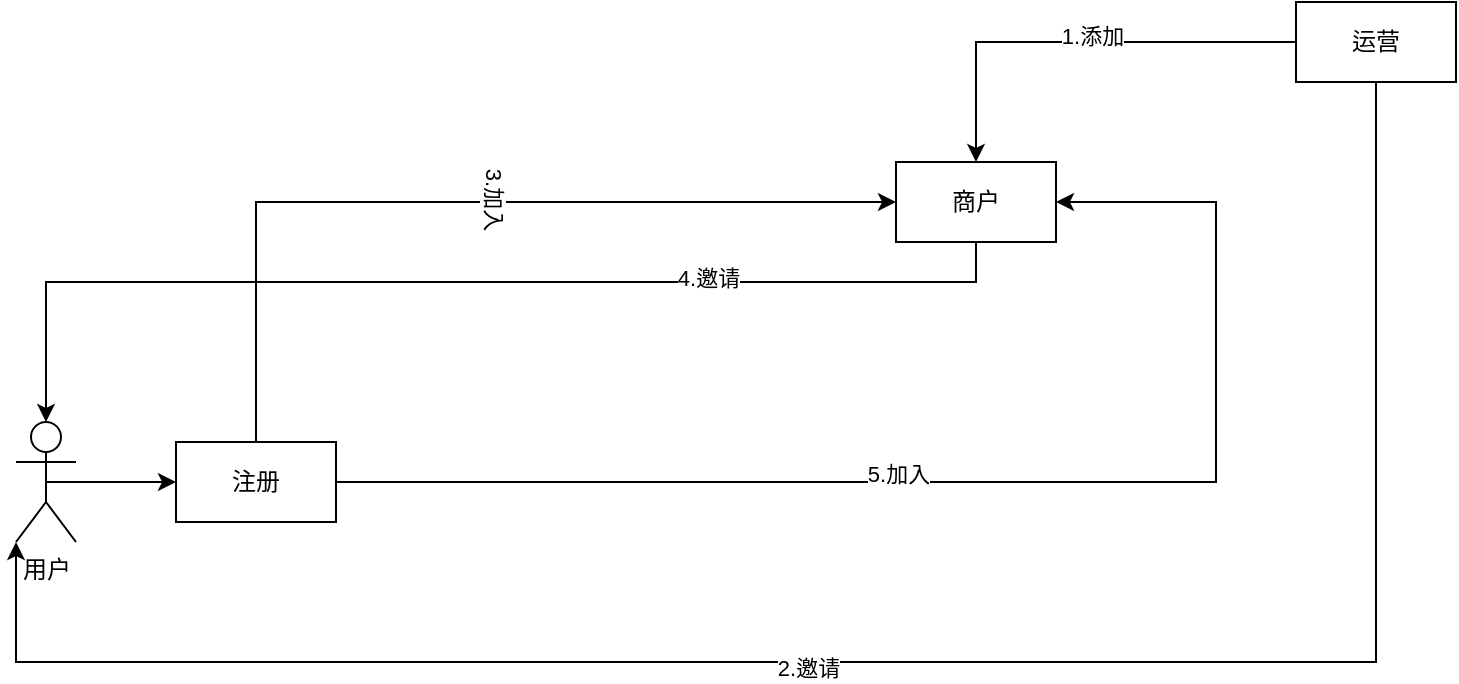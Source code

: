 <mxfile version="20.8.3" type="github">
  <diagram id="FbnrrTytVGpIc2E1eRFh" name="第 1 页">
    <mxGraphModel dx="1714" dy="1236" grid="1" gridSize="10" guides="1" tooltips="1" connect="1" arrows="1" fold="1" page="0" pageScale="1" pageWidth="827" pageHeight="1169" math="0" shadow="0">
      <root>
        <mxCell id="0" />
        <mxCell id="1" parent="0" />
        <mxCell id="ZKBdzPiQZou7lGJNqGg5-3" style="edgeStyle=orthogonalEdgeStyle;rounded=0;orthogonalLoop=1;jettySize=auto;html=1;exitX=0.5;exitY=0.5;exitDx=0;exitDy=0;exitPerimeter=0;" edge="1" parent="1" source="ZKBdzPiQZou7lGJNqGg5-1" target="ZKBdzPiQZou7lGJNqGg5-2">
          <mxGeometry relative="1" as="geometry" />
        </mxCell>
        <mxCell id="ZKBdzPiQZou7lGJNqGg5-1" value="用户" style="shape=umlActor;verticalLabelPosition=bottom;verticalAlign=top;html=1;outlineConnect=0;" vertex="1" parent="1">
          <mxGeometry x="-80" y="90" width="30" height="60" as="geometry" />
        </mxCell>
        <mxCell id="ZKBdzPiQZou7lGJNqGg5-13" style="edgeStyle=orthogonalEdgeStyle;rounded=0;orthogonalLoop=1;jettySize=auto;html=1;exitX=0.5;exitY=0;exitDx=0;exitDy=0;entryX=0;entryY=0.5;entryDx=0;entryDy=0;" edge="1" parent="1" source="ZKBdzPiQZou7lGJNqGg5-2" target="ZKBdzPiQZou7lGJNqGg5-5">
          <mxGeometry relative="1" as="geometry" />
        </mxCell>
        <mxCell id="ZKBdzPiQZou7lGJNqGg5-14" value="3.加入" style="edgeLabel;html=1;align=center;verticalAlign=middle;resizable=0;points=[];rotation=90;" vertex="1" connectable="0" parent="ZKBdzPiQZou7lGJNqGg5-13">
          <mxGeometry x="0.086" y="2" relative="1" as="geometry">
            <mxPoint as="offset" />
          </mxGeometry>
        </mxCell>
        <mxCell id="ZKBdzPiQZou7lGJNqGg5-17" style="edgeStyle=orthogonalEdgeStyle;rounded=0;orthogonalLoop=1;jettySize=auto;html=1;exitX=1;exitY=0.5;exitDx=0;exitDy=0;entryX=1;entryY=0.5;entryDx=0;entryDy=0;" edge="1" parent="1" source="ZKBdzPiQZou7lGJNqGg5-2" target="ZKBdzPiQZou7lGJNqGg5-5">
          <mxGeometry relative="1" as="geometry">
            <mxPoint x="480" y="120" as="targetPoint" />
            <Array as="points">
              <mxPoint x="520" y="120" />
              <mxPoint x="520" y="-20" />
            </Array>
          </mxGeometry>
        </mxCell>
        <mxCell id="ZKBdzPiQZou7lGJNqGg5-19" value="5.加入" style="edgeLabel;html=1;align=center;verticalAlign=middle;resizable=0;points=[];" vertex="1" connectable="0" parent="ZKBdzPiQZou7lGJNqGg5-17">
          <mxGeometry x="-0.15" y="4" relative="1" as="geometry">
            <mxPoint as="offset" />
          </mxGeometry>
        </mxCell>
        <mxCell id="ZKBdzPiQZou7lGJNqGg5-2" value="注册" style="rounded=0;whiteSpace=wrap;html=1;" vertex="1" parent="1">
          <mxGeometry y="100" width="80" height="40" as="geometry" />
        </mxCell>
        <mxCell id="ZKBdzPiQZou7lGJNqGg5-15" style="edgeStyle=orthogonalEdgeStyle;rounded=0;orthogonalLoop=1;jettySize=auto;html=1;exitX=0.5;exitY=1;exitDx=0;exitDy=0;entryX=0.5;entryY=0;entryDx=0;entryDy=0;entryPerimeter=0;" edge="1" parent="1" source="ZKBdzPiQZou7lGJNqGg5-5" target="ZKBdzPiQZou7lGJNqGg5-1">
          <mxGeometry relative="1" as="geometry">
            <Array as="points">
              <mxPoint x="400" y="20" />
              <mxPoint x="-65" y="20" />
            </Array>
          </mxGeometry>
        </mxCell>
        <mxCell id="ZKBdzPiQZou7lGJNqGg5-16" value="4.邀请" style="edgeLabel;html=1;align=center;verticalAlign=middle;resizable=0;points=[];" vertex="1" connectable="0" parent="ZKBdzPiQZou7lGJNqGg5-15">
          <mxGeometry x="-0.445" y="-2" relative="1" as="geometry">
            <mxPoint as="offset" />
          </mxGeometry>
        </mxCell>
        <mxCell id="ZKBdzPiQZou7lGJNqGg5-5" value="商户" style="rounded=0;whiteSpace=wrap;html=1;" vertex="1" parent="1">
          <mxGeometry x="360" y="-40" width="80" height="40" as="geometry" />
        </mxCell>
        <mxCell id="ZKBdzPiQZou7lGJNqGg5-7" style="edgeStyle=orthogonalEdgeStyle;rounded=0;orthogonalLoop=1;jettySize=auto;html=1;exitX=0;exitY=0.5;exitDx=0;exitDy=0;entryX=0.5;entryY=0;entryDx=0;entryDy=0;" edge="1" parent="1" source="ZKBdzPiQZou7lGJNqGg5-6" target="ZKBdzPiQZou7lGJNqGg5-5">
          <mxGeometry relative="1" as="geometry" />
        </mxCell>
        <mxCell id="ZKBdzPiQZou7lGJNqGg5-10" value="1.添加" style="edgeLabel;html=1;align=center;verticalAlign=middle;resizable=0;points=[];" vertex="1" connectable="0" parent="ZKBdzPiQZou7lGJNqGg5-7">
          <mxGeometry x="-0.073" y="-3" relative="1" as="geometry">
            <mxPoint as="offset" />
          </mxGeometry>
        </mxCell>
        <mxCell id="ZKBdzPiQZou7lGJNqGg5-11" style="edgeStyle=orthogonalEdgeStyle;rounded=0;orthogonalLoop=1;jettySize=auto;html=1;exitX=0.5;exitY=1;exitDx=0;exitDy=0;entryX=0;entryY=1;entryDx=0;entryDy=0;entryPerimeter=0;" edge="1" parent="1" source="ZKBdzPiQZou7lGJNqGg5-6" target="ZKBdzPiQZou7lGJNqGg5-1">
          <mxGeometry relative="1" as="geometry">
            <Array as="points">
              <mxPoint x="600" y="210" />
              <mxPoint x="-80" y="210" />
            </Array>
          </mxGeometry>
        </mxCell>
        <mxCell id="ZKBdzPiQZou7lGJNqGg5-12" value="2.邀请" style="edgeLabel;html=1;align=center;verticalAlign=middle;resizable=0;points=[];" vertex="1" connectable="0" parent="ZKBdzPiQZou7lGJNqGg5-11">
          <mxGeometry x="0.115" y="3" relative="1" as="geometry">
            <mxPoint as="offset" />
          </mxGeometry>
        </mxCell>
        <mxCell id="ZKBdzPiQZou7lGJNqGg5-6" value="运营" style="rounded=0;whiteSpace=wrap;html=1;" vertex="1" parent="1">
          <mxGeometry x="560" y="-120" width="80" height="40" as="geometry" />
        </mxCell>
      </root>
    </mxGraphModel>
  </diagram>
</mxfile>
